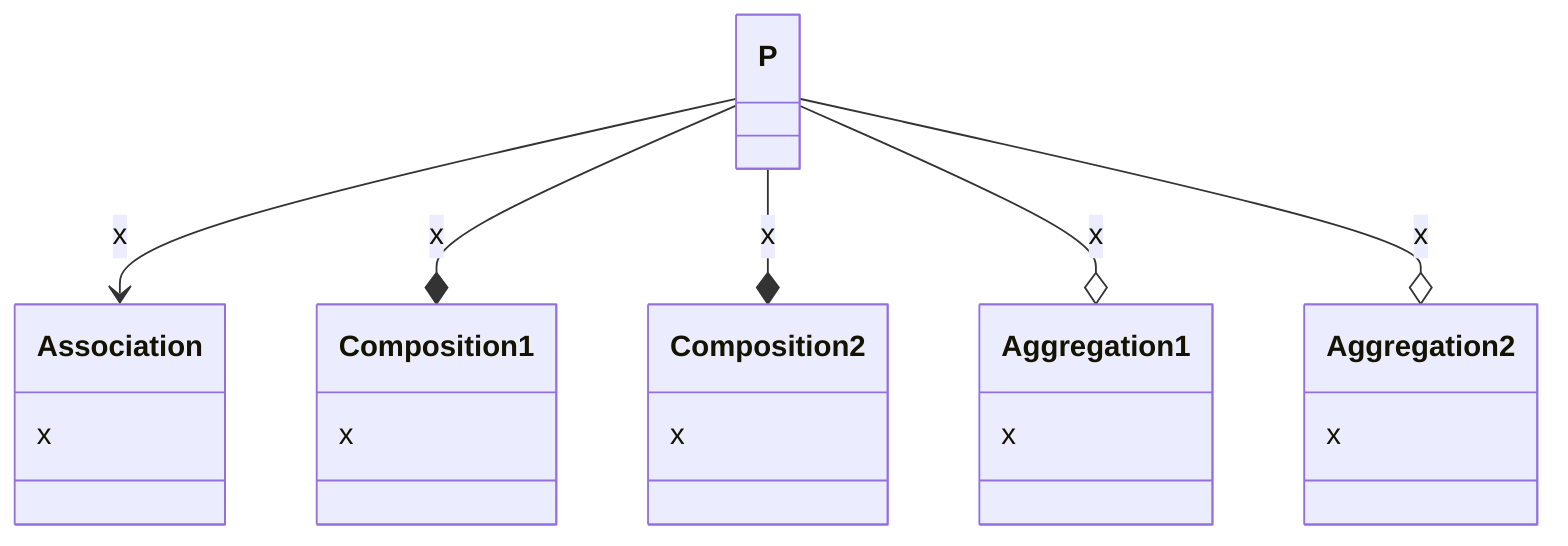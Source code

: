classDiagram
  class Aggregation1 {
    x
  }
  class Aggregation2 {
    x
  }
  class Association {
    x
  }
  class Composition1 {
    x
  }
  class Composition2 {
    x
  }
  class P {
  }
  P --> Association : x
  P --* Composition1 : x
  P --* Composition2 : x
  P --o Aggregation1 : x
  P --o Aggregation2 : x